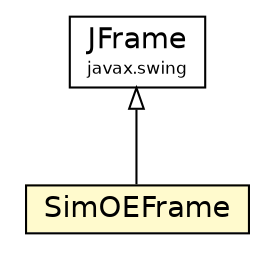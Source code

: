 #!/usr/local/bin/dot
#
# Class diagram 
# Generated by UMLGraph version R5_6_6-1-g9240c4 (http://www.umlgraph.org/)
#

digraph G {
	edge [fontname="Helvetica",fontsize=10,labelfontname="Helvetica",labelfontsize=10];
	node [fontname="Helvetica",fontsize=10,shape=plaintext];
	nodesep=0.25;
	ranksep=0.5;
	// moise.tools.SimOEFrame
	c11443 [label=<<table title="moise.tools.SimOEFrame" border="0" cellborder="1" cellspacing="0" cellpadding="2" port="p" bgcolor="lemonChiffon" href="./SimOEFrame.html">
		<tr><td><table border="0" cellspacing="0" cellpadding="1">
<tr><td align="center" balign="center"> SimOEFrame </td></tr>
		</table></td></tr>
		</table>>, URL="./SimOEFrame.html", fontname="Helvetica", fontcolor="black", fontsize=14.0];
	//moise.tools.SimOEFrame extends javax.swing.JFrame
	c11498:p -> c11443:p [dir=back,arrowtail=empty];
	// javax.swing.JFrame
	c11498 [label=<<table title="javax.swing.JFrame" border="0" cellborder="1" cellspacing="0" cellpadding="2" port="p" href="http://java.sun.com/j2se/1.4.2/docs/api/javax/swing/JFrame.html">
		<tr><td><table border="0" cellspacing="0" cellpadding="1">
<tr><td align="center" balign="center"> JFrame </td></tr>
<tr><td align="center" balign="center"><font point-size="8.0"> javax.swing </font></td></tr>
		</table></td></tr>
		</table>>, URL="http://java.sun.com/j2se/1.4.2/docs/api/javax/swing/JFrame.html", fontname="Helvetica", fontcolor="black", fontsize=14.0];
}

